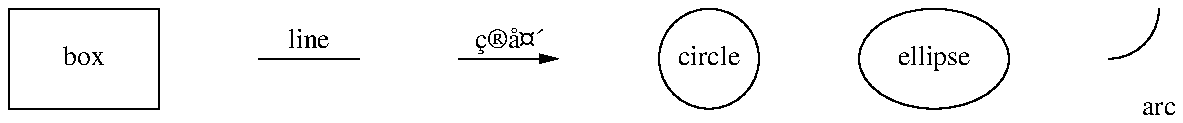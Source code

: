 .PS
box "box";
move;
line "line" "";
move;
arrow "箭头" "";
move;
circle "circle";
move;
ellipse "ellipse";
move;
arc; down; move; "arc"
.PE
